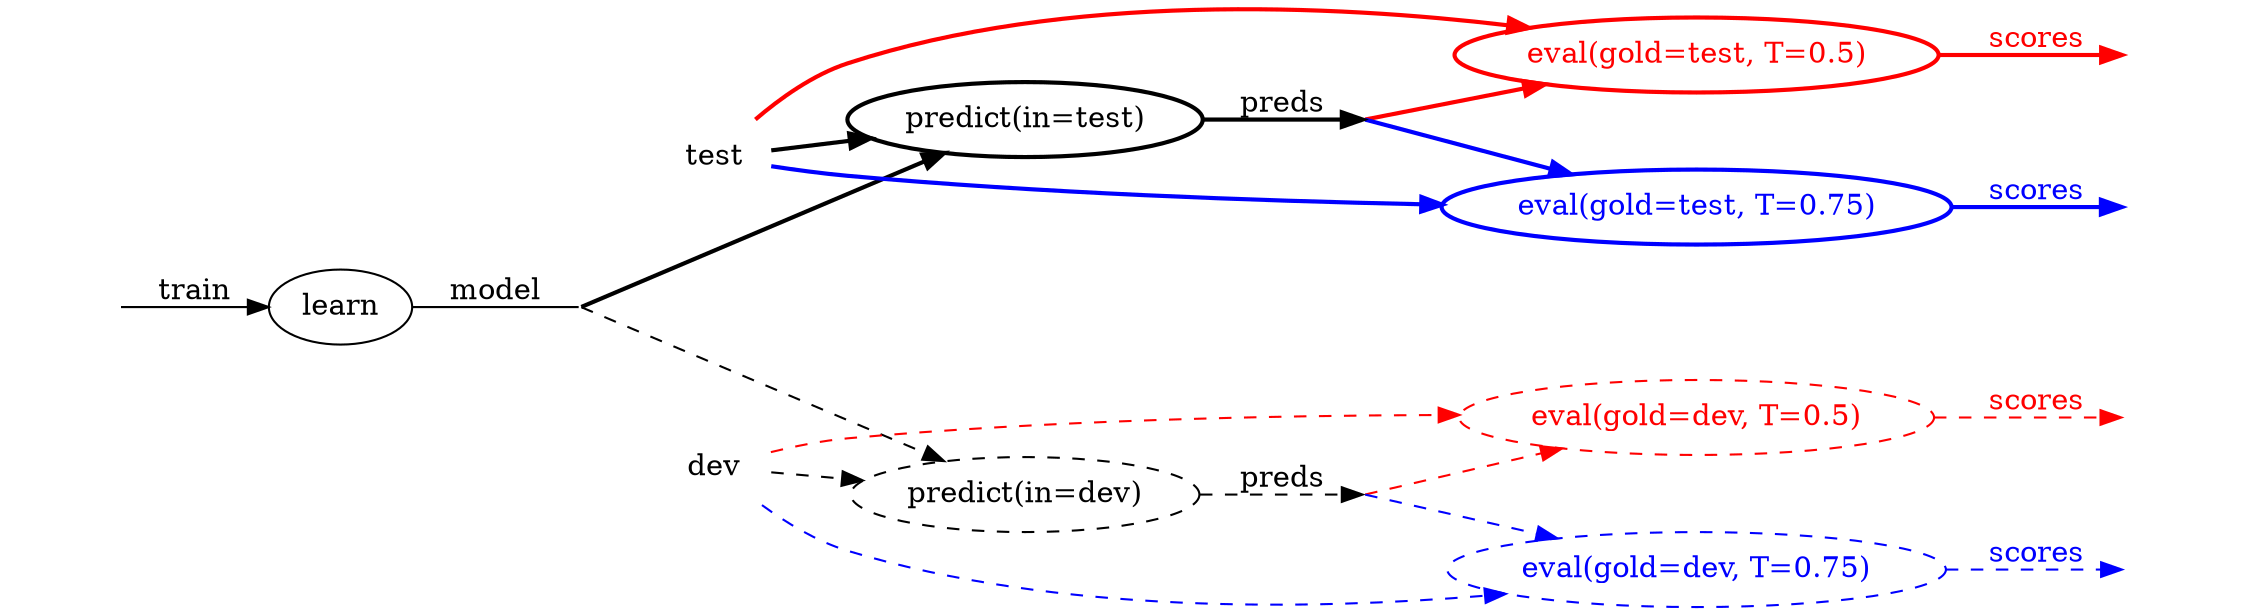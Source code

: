 digraph G {
	node [label="\N", ordering=out];
	graph [rankdir="LR"];
	"START" [label="", shape=plaintext];
	"learn";
	"model" [label="", height=0, width=0, shape=none];
	"testpreds" [label="", height=0, width=0, shape=none];
	"devpreds" [label="", height=0, width=0, shape=none];
	"testpredict" [label="predict(in=test)", style=bold];
	"devpredict" [label="predict(in=dev)", style=dashed];
	"preds" [label="", shape=plaintext, width=0];
	"eval1" [label="eval(gold=test, T=0.5)", color=red, fontcolor=red, style=bold];
	"eval2" [label="eval(gold=test, T=0.75)", color=blue, fontcolor=blue, style=bold];
	"eval3" [label="eval(gold=dev, T=0.5)", color=red, fontcolor=red, style=dashed];
	"eval4" [label="eval(gold=dev, T=0.75)", color=blue, fontcolor=blue, style=dashed];
	"dev" [shape=plaintext];
	"test" [shape=plaintext];
	"STOP1" [label="", shape=plaintext];
	"STOP2" [label="", shape=plaintext];
	"STOP3" [label="", shape=plaintext];
	"STOP4" [label="", shape=plaintext];
	"START" -> "learn" [label="train"];
	"model" -> "test" [color=transparent];
	"model" -> "testpredict" [style=bold];
	"model" -> "devpredict" [style=dashed];
	"model" -> "dev" [color=transparent];
	"learn" -> "model" [label="model", arrowhead=none];
	

	"testpredict" -> "testpreds" [label="preds", style=bold];
	"testpreds" -> "eval1" [color=red, style=bold];
	"testpreds" -> "eval2" [color=blue, style=bold];
	
	"devpredict" -> "devpreds" [label="preds", style=dashed];
	"devpreds" -> "eval3" [color=red, style=dashed];
	"devpreds" -> "eval4" [color=blue, style=dashed];
	
	"test" -> "eval1" [color=red, style=bold];
	"test" -> "testpredict" [style=bold];
	"test" -> "eval2" [color=blue, style=bold];
	"dev" -> "eval3" [color=red, style=dashed];
	"dev" -> "devpredict" [style=dashed];
	"dev" -> "eval4" [color=blue, style=dashed];
	"eval1" -> "STOP1" [label="scores", color=red, fontcolor=red, style=bold];
	"eval2" -> "STOP2" [label="scores", color=blue, fontcolor=blue, style=bold];
	"eval3" -> "STOP3" [label="scores", color=red, fontcolor=red, style=dashed];
	"eval4" -> "STOP4" [label="scores", color=blue, fontcolor=blue, style=dashed];
}

